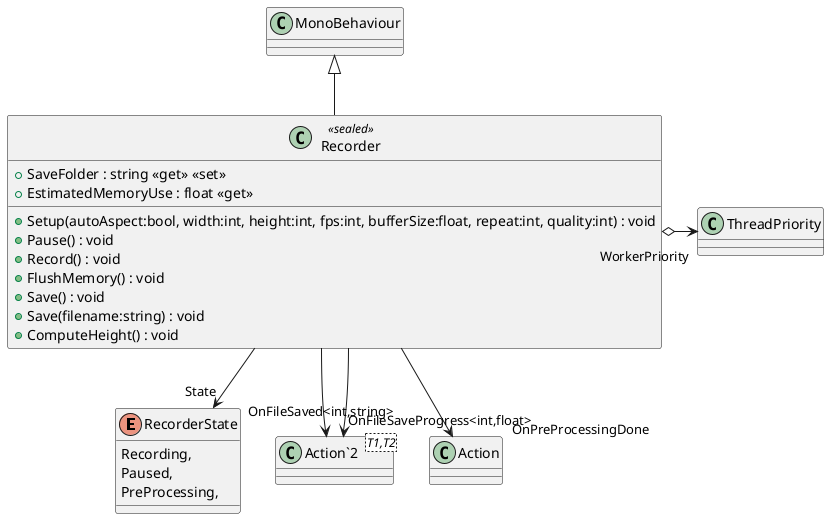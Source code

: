 @startuml
enum RecorderState {
    Recording,
    Paused,
    PreProcessing,
}
class Recorder <<sealed>> {
    + SaveFolder : string <<get>> <<set>>
    + EstimatedMemoryUse : float <<get>>
    + Setup(autoAspect:bool, width:int, height:int, fps:int, bufferSize:float, repeat:int, quality:int) : void
    + Pause() : void
    + Record() : void
    + FlushMemory() : void
    + Save() : void
    + Save(filename:string) : void
    + ComputeHeight() : void
}
class "Action`2"<T1,T2> {
}
MonoBehaviour <|-- Recorder
Recorder --> "State" RecorderState
Recorder o-> "WorkerPriority" ThreadPriority
Recorder --> "OnPreProcessingDone" Action
Recorder --> "OnFileSaveProgress<int,float>" "Action`2"
Recorder --> "OnFileSaved<int,string>" "Action`2"
@enduml
